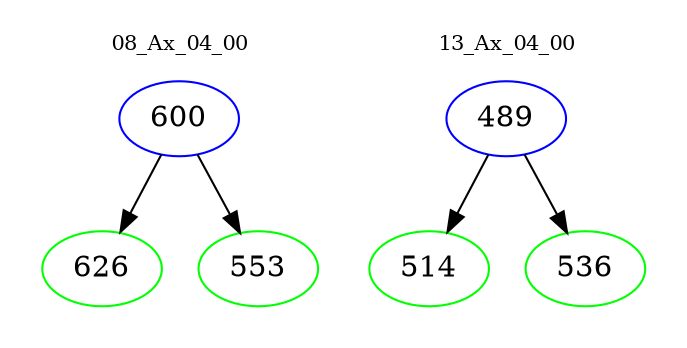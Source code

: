 digraph{
subgraph cluster_0 {
color = white
label = "08_Ax_04_00";
fontsize=10;
T0_600 [label="600", color="blue"]
T0_600 -> T0_626 [color="black"]
T0_626 [label="626", color="green"]
T0_600 -> T0_553 [color="black"]
T0_553 [label="553", color="green"]
}
subgraph cluster_1 {
color = white
label = "13_Ax_04_00";
fontsize=10;
T1_489 [label="489", color="blue"]
T1_489 -> T1_514 [color="black"]
T1_514 [label="514", color="green"]
T1_489 -> T1_536 [color="black"]
T1_536 [label="536", color="green"]
}
}
